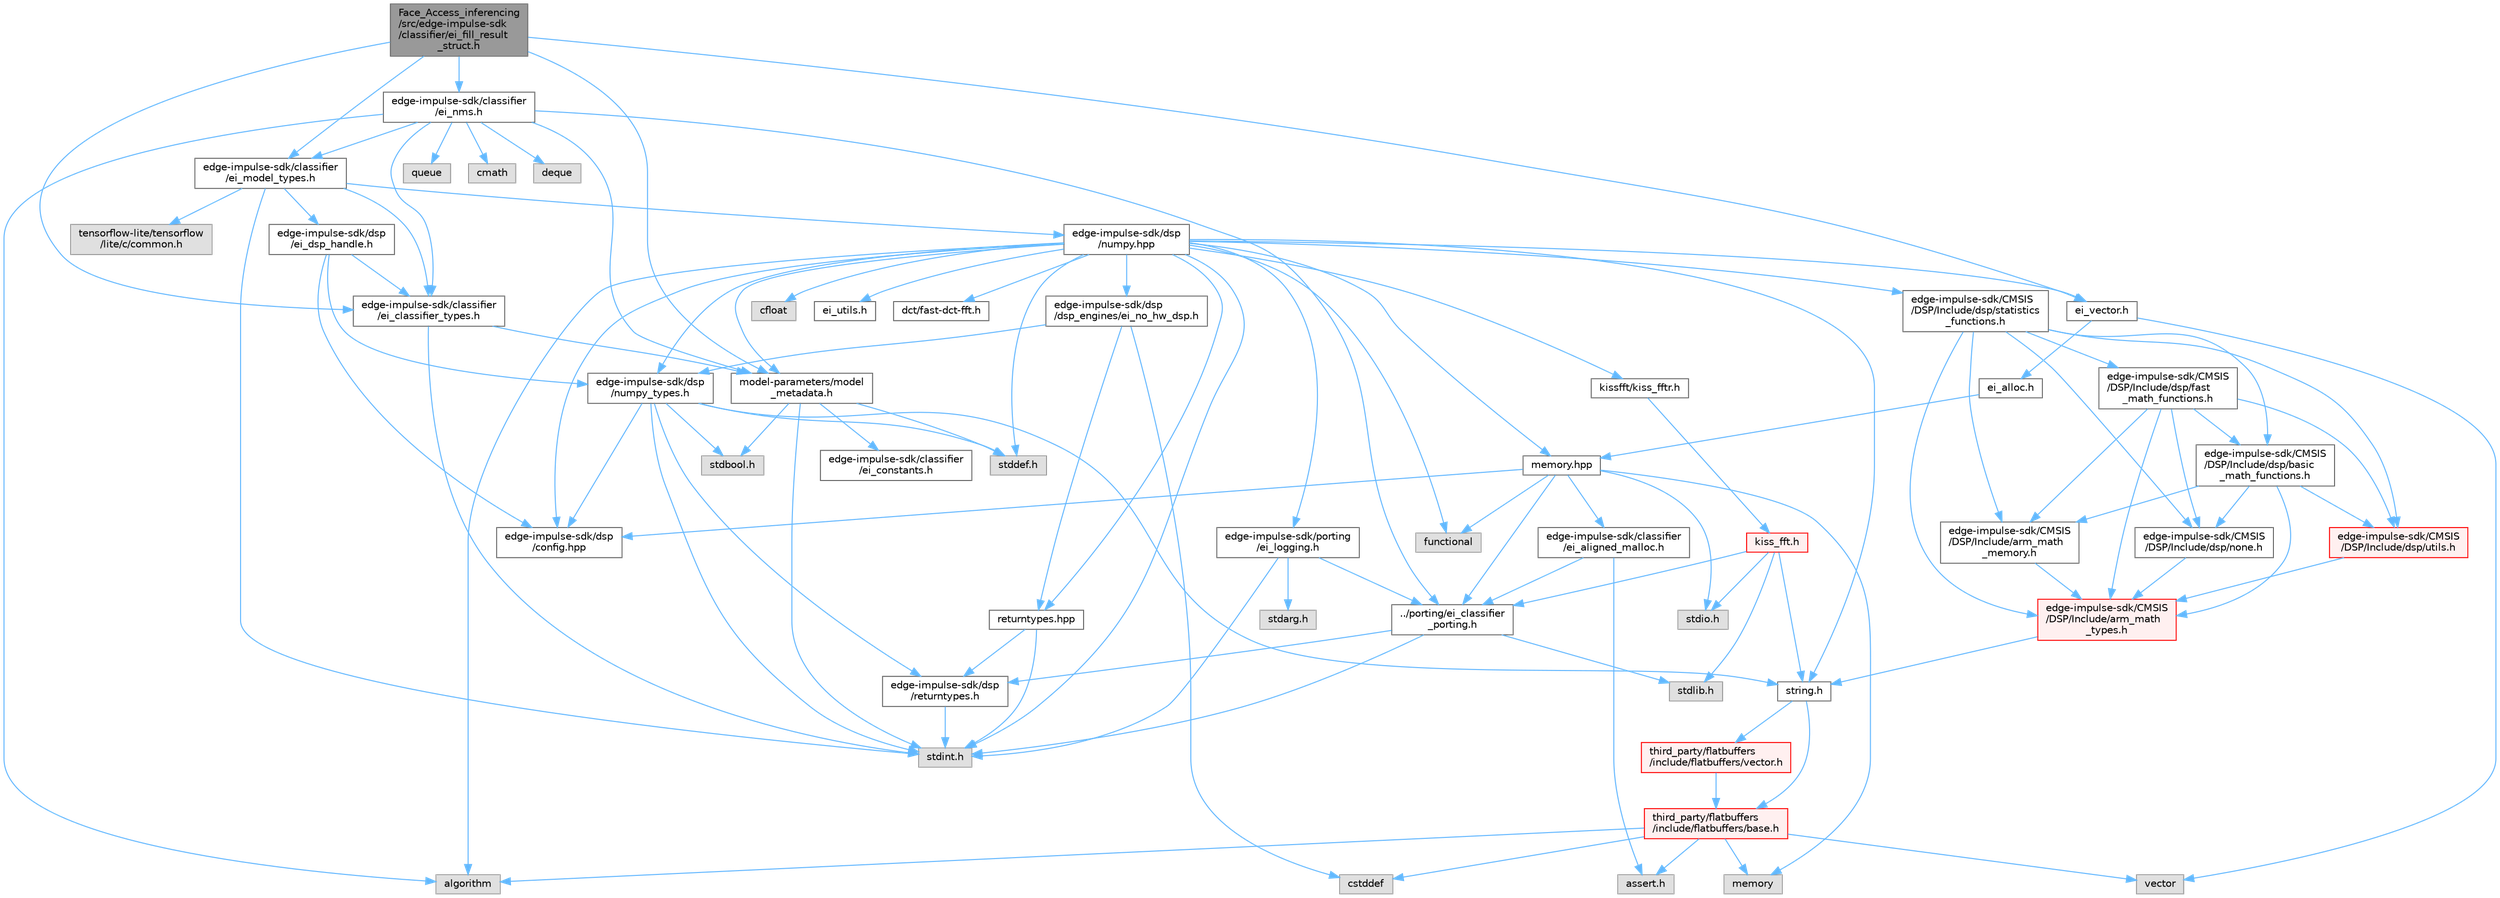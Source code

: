 digraph "Face_Access_inferencing/src/edge-impulse-sdk/classifier/ei_fill_result_struct.h"
{
 // LATEX_PDF_SIZE
  bgcolor="transparent";
  edge [fontname=Helvetica,fontsize=10,labelfontname=Helvetica,labelfontsize=10];
  node [fontname=Helvetica,fontsize=10,shape=box,height=0.2,width=0.4];
  Node1 [id="Node000001",label="Face_Access_inferencing\l/src/edge-impulse-sdk\l/classifier/ei_fill_result\l_struct.h",height=0.2,width=0.4,color="gray40", fillcolor="grey60", style="filled", fontcolor="black",tooltip=" "];
  Node1 -> Node2 [id="edge107_Node000001_Node000002",color="steelblue1",style="solid",tooltip=" "];
  Node2 [id="Node000002",label="model-parameters/model\l_metadata.h",height=0.2,width=0.4,color="grey40", fillcolor="white", style="filled",URL="$model__metadata_8h.html",tooltip=" "];
  Node2 -> Node3 [id="edge108_Node000002_Node000003",color="steelblue1",style="solid",tooltip=" "];
  Node3 [id="Node000003",label="stdint.h",height=0.2,width=0.4,color="grey60", fillcolor="#E0E0E0", style="filled",tooltip=" "];
  Node2 -> Node4 [id="edge109_Node000002_Node000004",color="steelblue1",style="solid",tooltip=" "];
  Node4 [id="Node000004",label="stdbool.h",height=0.2,width=0.4,color="grey60", fillcolor="#E0E0E0", style="filled",tooltip=" "];
  Node2 -> Node5 [id="edge110_Node000002_Node000005",color="steelblue1",style="solid",tooltip=" "];
  Node5 [id="Node000005",label="stddef.h",height=0.2,width=0.4,color="grey60", fillcolor="#E0E0E0", style="filled",tooltip=" "];
  Node2 -> Node6 [id="edge111_Node000002_Node000006",color="steelblue1",style="solid",tooltip=" "];
  Node6 [id="Node000006",label="edge-impulse-sdk/classifier\l/ei_constants.h",height=0.2,width=0.4,color="grey40", fillcolor="white", style="filled",URL="$ei__constants_8h.html",tooltip=" "];
  Node1 -> Node7 [id="edge112_Node000001_Node000007",color="steelblue1",style="solid",tooltip=" "];
  Node7 [id="Node000007",label="edge-impulse-sdk/classifier\l/ei_model_types.h",height=0.2,width=0.4,color="grey40", fillcolor="white", style="filled",URL="$ei__model__types_8h.html",tooltip=" "];
  Node7 -> Node3 [id="edge113_Node000007_Node000003",color="steelblue1",style="solid",tooltip=" "];
  Node7 -> Node8 [id="edge114_Node000007_Node000008",color="steelblue1",style="solid",tooltip=" "];
  Node8 [id="Node000008",label="edge-impulse-sdk/classifier\l/ei_classifier_types.h",height=0.2,width=0.4,color="grey40", fillcolor="white", style="filled",URL="$ei__classifier__types_8h.html",tooltip=" "];
  Node8 -> Node3 [id="edge115_Node000008_Node000003",color="steelblue1",style="solid",tooltip=" "];
  Node8 -> Node2 [id="edge116_Node000008_Node000002",color="steelblue1",style="solid",tooltip=" "];
  Node7 -> Node9 [id="edge117_Node000007_Node000009",color="steelblue1",style="solid",tooltip=" "];
  Node9 [id="Node000009",label="edge-impulse-sdk/dsp\l/ei_dsp_handle.h",height=0.2,width=0.4,color="grey40", fillcolor="white", style="filled",URL="$ei__dsp__handle_8h.html",tooltip=" "];
  Node9 -> Node10 [id="edge118_Node000009_Node000010",color="steelblue1",style="solid",tooltip=" "];
  Node10 [id="Node000010",label="edge-impulse-sdk/dsp\l/config.hpp",height=0.2,width=0.4,color="grey40", fillcolor="white", style="filled",URL="$config_8hpp.html",tooltip=" "];
  Node9 -> Node11 [id="edge119_Node000009_Node000011",color="steelblue1",style="solid",tooltip=" "];
  Node11 [id="Node000011",label="edge-impulse-sdk/dsp\l/numpy_types.h",height=0.2,width=0.4,color="grey40", fillcolor="white", style="filled",URL="$numpy__types_8h.html",tooltip=" "];
  Node11 -> Node3 [id="edge120_Node000011_Node000003",color="steelblue1",style="solid",tooltip=" "];
  Node11 -> Node4 [id="edge121_Node000011_Node000004",color="steelblue1",style="solid",tooltip=" "];
  Node11 -> Node12 [id="edge122_Node000011_Node000012",color="steelblue1",style="solid",tooltip=" "];
  Node12 [id="Node000012",label="string.h",height=0.2,width=0.4,color="grey40", fillcolor="white", style="filled",URL="$string_8h.html",tooltip=" "];
  Node12 -> Node13 [id="edge123_Node000012_Node000013",color="steelblue1",style="solid",tooltip=" "];
  Node13 [id="Node000013",label="third_party/flatbuffers\l/include/flatbuffers/base.h",height=0.2,width=0.4,color="red", fillcolor="#FFF0F0", style="filled",URL="$base_8h.html",tooltip=" "];
  Node13 -> Node14 [id="edge124_Node000013_Node000014",color="steelblue1",style="solid",tooltip=" "];
  Node14 [id="Node000014",label="assert.h",height=0.2,width=0.4,color="grey60", fillcolor="#E0E0E0", style="filled",tooltip=" "];
  Node13 -> Node16 [id="edge125_Node000013_Node000016",color="steelblue1",style="solid",tooltip=" "];
  Node16 [id="Node000016",label="cstddef",height=0.2,width=0.4,color="grey60", fillcolor="#E0E0E0", style="filled",tooltip=" "];
  Node13 -> Node22 [id="edge126_Node000013_Node000022",color="steelblue1",style="solid",tooltip=" "];
  Node22 [id="Node000022",label="vector",height=0.2,width=0.4,color="grey60", fillcolor="#E0E0E0", style="filled",tooltip=" "];
  Node13 -> Node24 [id="edge127_Node000013_Node000024",color="steelblue1",style="solid",tooltip=" "];
  Node24 [id="Node000024",label="algorithm",height=0.2,width=0.4,color="grey60", fillcolor="#E0E0E0", style="filled",tooltip=" "];
  Node13 -> Node26 [id="edge128_Node000013_Node000026",color="steelblue1",style="solid",tooltip=" "];
  Node26 [id="Node000026",label="memory",height=0.2,width=0.4,color="grey60", fillcolor="#E0E0E0", style="filled",tooltip=" "];
  Node12 -> Node27 [id="edge129_Node000012_Node000027",color="steelblue1",style="solid",tooltip=" "];
  Node27 [id="Node000027",label="third_party/flatbuffers\l/include/flatbuffers/vector.h",height=0.2,width=0.4,color="red", fillcolor="#FFF0F0", style="filled",URL="$vector_8h.html",tooltip=" "];
  Node27 -> Node13 [id="edge130_Node000027_Node000013",color="steelblue1",style="solid",tooltip=" "];
  Node11 -> Node5 [id="edge131_Node000011_Node000005",color="steelblue1",style="solid",tooltip=" "];
  Node11 -> Node10 [id="edge132_Node000011_Node000010",color="steelblue1",style="solid",tooltip=" "];
  Node11 -> Node31 [id="edge133_Node000011_Node000031",color="steelblue1",style="solid",tooltip=" "];
  Node31 [id="Node000031",label="edge-impulse-sdk/dsp\l/returntypes.h",height=0.2,width=0.4,color="grey40", fillcolor="white", style="filled",URL="$returntypes_8h.html",tooltip=" "];
  Node31 -> Node3 [id="edge134_Node000031_Node000003",color="steelblue1",style="solid",tooltip=" "];
  Node9 -> Node8 [id="edge135_Node000009_Node000008",color="steelblue1",style="solid",tooltip=" "];
  Node7 -> Node32 [id="edge136_Node000007_Node000032",color="steelblue1",style="solid",tooltip=" "];
  Node32 [id="Node000032",label="edge-impulse-sdk/dsp\l/numpy.hpp",height=0.2,width=0.4,color="grey40", fillcolor="white", style="filled",URL="$numpy_8hpp.html",tooltip=" "];
  Node32 -> Node3 [id="edge137_Node000032_Node000003",color="steelblue1",style="solid",tooltip=" "];
  Node32 -> Node12 [id="edge138_Node000032_Node000012",color="steelblue1",style="solid",tooltip=" "];
  Node32 -> Node5 [id="edge139_Node000032_Node000005",color="steelblue1",style="solid",tooltip=" "];
  Node32 -> Node33 [id="edge140_Node000032_Node000033",color="steelblue1",style="solid",tooltip=" "];
  Node33 [id="Node000033",label="cfloat",height=0.2,width=0.4,color="grey60", fillcolor="#E0E0E0", style="filled",tooltip=" "];
  Node32 -> Node34 [id="edge141_Node000032_Node000034",color="steelblue1",style="solid",tooltip=" "];
  Node34 [id="Node000034",label="ei_vector.h",height=0.2,width=0.4,color="grey40", fillcolor="white", style="filled",URL="$ei__vector_8h.html",tooltip=" "];
  Node34 -> Node35 [id="edge142_Node000034_Node000035",color="steelblue1",style="solid",tooltip=" "];
  Node35 [id="Node000035",label="ei_alloc.h",height=0.2,width=0.4,color="grey40", fillcolor="white", style="filled",URL="$ei__alloc_8h.html",tooltip=" "];
  Node35 -> Node36 [id="edge143_Node000035_Node000036",color="steelblue1",style="solid",tooltip=" "];
  Node36 [id="Node000036",label="memory.hpp",height=0.2,width=0.4,color="grey40", fillcolor="white", style="filled",URL="$memory_8hpp.html",tooltip=" "];
  Node36 -> Node37 [id="edge144_Node000036_Node000037",color="steelblue1",style="solid",tooltip=" "];
  Node37 [id="Node000037",label="functional",height=0.2,width=0.4,color="grey60", fillcolor="#E0E0E0", style="filled",tooltip=" "];
  Node36 -> Node38 [id="edge145_Node000036_Node000038",color="steelblue1",style="solid",tooltip=" "];
  Node38 [id="Node000038",label="stdio.h",height=0.2,width=0.4,color="grey60", fillcolor="#E0E0E0", style="filled",tooltip=" "];
  Node36 -> Node26 [id="edge146_Node000036_Node000026",color="steelblue1",style="solid",tooltip=" "];
  Node36 -> Node39 [id="edge147_Node000036_Node000039",color="steelblue1",style="solid",tooltip=" "];
  Node39 [id="Node000039",label="../porting/ei_classifier\l_porting.h",height=0.2,width=0.4,color="grey40", fillcolor="white", style="filled",URL="$ei__classifier__porting_8h.html",tooltip=" "];
  Node39 -> Node3 [id="edge148_Node000039_Node000003",color="steelblue1",style="solid",tooltip=" "];
  Node39 -> Node40 [id="edge149_Node000039_Node000040",color="steelblue1",style="solid",tooltip=" "];
  Node40 [id="Node000040",label="stdlib.h",height=0.2,width=0.4,color="grey60", fillcolor="#E0E0E0", style="filled",tooltip=" "];
  Node39 -> Node31 [id="edge150_Node000039_Node000031",color="steelblue1",style="solid",tooltip=" "];
  Node36 -> Node41 [id="edge151_Node000036_Node000041",color="steelblue1",style="solid",tooltip=" "];
  Node41 [id="Node000041",label="edge-impulse-sdk/classifier\l/ei_aligned_malloc.h",height=0.2,width=0.4,color="grey40", fillcolor="white", style="filled",URL="$ei__aligned__malloc_8h.html",tooltip=" "];
  Node41 -> Node14 [id="edge152_Node000041_Node000014",color="steelblue1",style="solid",tooltip=" "];
  Node41 -> Node39 [id="edge153_Node000041_Node000039",color="steelblue1",style="solid",tooltip=" "];
  Node36 -> Node10 [id="edge154_Node000036_Node000010",color="steelblue1",style="solid",tooltip=" "];
  Node34 -> Node22 [id="edge155_Node000034_Node000022",color="steelblue1",style="solid",tooltip=" "];
  Node32 -> Node24 [id="edge156_Node000032_Node000024",color="steelblue1",style="solid",tooltip=" "];
  Node32 -> Node11 [id="edge157_Node000032_Node000011",color="steelblue1",style="solid",tooltip=" "];
  Node32 -> Node10 [id="edge158_Node000032_Node000010",color="steelblue1",style="solid",tooltip=" "];
  Node32 -> Node42 [id="edge159_Node000032_Node000042",color="steelblue1",style="solid",tooltip=" "];
  Node42 [id="Node000042",label="returntypes.hpp",height=0.2,width=0.4,color="grey40", fillcolor="white", style="filled",URL="$returntypes_8hpp.html",tooltip=" "];
  Node42 -> Node3 [id="edge160_Node000042_Node000003",color="steelblue1",style="solid",tooltip=" "];
  Node42 -> Node31 [id="edge161_Node000042_Node000031",color="steelblue1",style="solid",tooltip=" "];
  Node32 -> Node36 [id="edge162_Node000032_Node000036",color="steelblue1",style="solid",tooltip=" "];
  Node32 -> Node43 [id="edge163_Node000032_Node000043",color="steelblue1",style="solid",tooltip=" "];
  Node43 [id="Node000043",label="ei_utils.h",height=0.2,width=0.4,color="grey40", fillcolor="white", style="filled",URL="$ei__utils_8h.html",tooltip=" "];
  Node32 -> Node44 [id="edge164_Node000032_Node000044",color="steelblue1",style="solid",tooltip=" "];
  Node44 [id="Node000044",label="dct/fast-dct-fft.h",height=0.2,width=0.4,color="grey40", fillcolor="white", style="filled",URL="$fast-dct-fft_8h.html",tooltip=" "];
  Node32 -> Node45 [id="edge165_Node000032_Node000045",color="steelblue1",style="solid",tooltip=" "];
  Node45 [id="Node000045",label="kissfft/kiss_fftr.h",height=0.2,width=0.4,color="grey40", fillcolor="white", style="filled",URL="$_face___access__inferencing_2src_2edge-impulse-sdk_2dsp_2kissfft_2kiss__fftr_8h.html",tooltip=" "];
  Node45 -> Node46 [id="edge166_Node000045_Node000046",color="steelblue1",style="solid",tooltip=" "];
  Node46 [id="Node000046",label="kiss_fft.h",height=0.2,width=0.4,color="red", fillcolor="#FFF0F0", style="filled",URL="$_face___access__inferencing_2src_2edge-impulse-sdk_2dsp_2kissfft_2kiss__fft_8h.html",tooltip=" "];
  Node46 -> Node40 [id="edge167_Node000046_Node000040",color="steelblue1",style="solid",tooltip=" "];
  Node46 -> Node38 [id="edge168_Node000046_Node000038",color="steelblue1",style="solid",tooltip=" "];
  Node46 -> Node12 [id="edge169_Node000046_Node000012",color="steelblue1",style="solid",tooltip=" "];
  Node46 -> Node39 [id="edge170_Node000046_Node000039",color="steelblue1",style="solid",tooltip=" "];
  Node32 -> Node48 [id="edge171_Node000032_Node000048",color="steelblue1",style="solid",tooltip=" "];
  Node48 [id="Node000048",label="edge-impulse-sdk/porting\l/ei_logging.h",height=0.2,width=0.4,color="grey40", fillcolor="white", style="filled",URL="$ei__logging_8h.html",tooltip=" "];
  Node48 -> Node3 [id="edge172_Node000048_Node000003",color="steelblue1",style="solid",tooltip=" "];
  Node48 -> Node49 [id="edge173_Node000048_Node000049",color="steelblue1",style="solid",tooltip=" "];
  Node49 [id="Node000049",label="stdarg.h",height=0.2,width=0.4,color="grey60", fillcolor="#E0E0E0", style="filled",tooltip=" "];
  Node48 -> Node39 [id="edge174_Node000048_Node000039",color="steelblue1",style="solid",tooltip=" "];
  Node32 -> Node2 [id="edge175_Node000032_Node000002",color="steelblue1",style="solid",tooltip=" "];
  Node32 -> Node50 [id="edge176_Node000032_Node000050",color="steelblue1",style="solid",tooltip=" "];
  Node50 [id="Node000050",label="edge-impulse-sdk/dsp\l/dsp_engines/ei_no_hw_dsp.h",height=0.2,width=0.4,color="grey40", fillcolor="white", style="filled",URL="$ei__no__hw__dsp_8h.html",tooltip=" "];
  Node50 -> Node16 [id="edge177_Node000050_Node000016",color="steelblue1",style="solid",tooltip=" "];
  Node50 -> Node42 [id="edge178_Node000050_Node000042",color="steelblue1",style="solid",tooltip=" "];
  Node50 -> Node11 [id="edge179_Node000050_Node000011",color="steelblue1",style="solid",tooltip=" "];
  Node32 -> Node51 [id="edge180_Node000032_Node000051",color="steelblue1",style="solid",tooltip=" "];
  Node51 [id="Node000051",label="edge-impulse-sdk/CMSIS\l/DSP/Include/dsp/statistics\l_functions.h",height=0.2,width=0.4,color="grey40", fillcolor="white", style="filled",URL="$statistics__functions_8h.html",tooltip=" "];
  Node51 -> Node52 [id="edge181_Node000051_Node000052",color="steelblue1",style="solid",tooltip=" "];
  Node52 [id="Node000052",label="edge-impulse-sdk/CMSIS\l/DSP/Include/arm_math\l_types.h",height=0.2,width=0.4,color="red", fillcolor="#FFF0F0", style="filled",URL="$arm__math__types_8h.html",tooltip=" "];
  Node52 -> Node12 [id="edge182_Node000052_Node000012",color="steelblue1",style="solid",tooltip=" "];
  Node51 -> Node56 [id="edge183_Node000051_Node000056",color="steelblue1",style="solid",tooltip=" "];
  Node56 [id="Node000056",label="edge-impulse-sdk/CMSIS\l/DSP/Include/arm_math\l_memory.h",height=0.2,width=0.4,color="grey40", fillcolor="white", style="filled",URL="$arm__math__memory_8h.html",tooltip=" "];
  Node56 -> Node52 [id="edge184_Node000056_Node000052",color="steelblue1",style="solid",tooltip=" "];
  Node51 -> Node57 [id="edge185_Node000051_Node000057",color="steelblue1",style="solid",tooltip=" "];
  Node57 [id="Node000057",label="edge-impulse-sdk/CMSIS\l/DSP/Include/dsp/none.h",height=0.2,width=0.4,color="grey40", fillcolor="white", style="filled",URL="$none_8h.html",tooltip=" "];
  Node57 -> Node52 [id="edge186_Node000057_Node000052",color="steelblue1",style="solid",tooltip=" "];
  Node51 -> Node58 [id="edge187_Node000051_Node000058",color="steelblue1",style="solid",tooltip=" "];
  Node58 [id="Node000058",label="edge-impulse-sdk/CMSIS\l/DSP/Include/dsp/utils.h",height=0.2,width=0.4,color="red", fillcolor="#FFF0F0", style="filled",URL="$utils_8h.html",tooltip=" "];
  Node58 -> Node52 [id="edge188_Node000058_Node000052",color="steelblue1",style="solid",tooltip=" "];
  Node51 -> Node59 [id="edge189_Node000051_Node000059",color="steelblue1",style="solid",tooltip=" "];
  Node59 [id="Node000059",label="edge-impulse-sdk/CMSIS\l/DSP/Include/dsp/basic\l_math_functions.h",height=0.2,width=0.4,color="grey40", fillcolor="white", style="filled",URL="$basic__math__functions_8h.html",tooltip=" "];
  Node59 -> Node52 [id="edge190_Node000059_Node000052",color="steelblue1",style="solid",tooltip=" "];
  Node59 -> Node56 [id="edge191_Node000059_Node000056",color="steelblue1",style="solid",tooltip=" "];
  Node59 -> Node57 [id="edge192_Node000059_Node000057",color="steelblue1",style="solid",tooltip=" "];
  Node59 -> Node58 [id="edge193_Node000059_Node000058",color="steelblue1",style="solid",tooltip=" "];
  Node51 -> Node60 [id="edge194_Node000051_Node000060",color="steelblue1",style="solid",tooltip=" "];
  Node60 [id="Node000060",label="edge-impulse-sdk/CMSIS\l/DSP/Include/dsp/fast\l_math_functions.h",height=0.2,width=0.4,color="grey40", fillcolor="white", style="filled",URL="$fast__math__functions_8h.html",tooltip=" "];
  Node60 -> Node52 [id="edge195_Node000060_Node000052",color="steelblue1",style="solid",tooltip=" "];
  Node60 -> Node56 [id="edge196_Node000060_Node000056",color="steelblue1",style="solid",tooltip=" "];
  Node60 -> Node57 [id="edge197_Node000060_Node000057",color="steelblue1",style="solid",tooltip=" "];
  Node60 -> Node58 [id="edge198_Node000060_Node000058",color="steelblue1",style="solid",tooltip=" "];
  Node60 -> Node59 [id="edge199_Node000060_Node000059",color="steelblue1",style="solid",tooltip=" "];
  Node32 -> Node37 [id="edge200_Node000032_Node000037",color="steelblue1",style="solid",tooltip=" "];
  Node7 -> Node61 [id="edge201_Node000007_Node000061",color="steelblue1",style="solid",tooltip=" "];
  Node61 [id="Node000061",label="tensorflow-lite/tensorflow\l/lite/c/common.h",height=0.2,width=0.4,color="grey60", fillcolor="#E0E0E0", style="filled",tooltip=" "];
  Node1 -> Node8 [id="edge202_Node000001_Node000008",color="steelblue1",style="solid",tooltip=" "];
  Node1 -> Node62 [id="edge203_Node000001_Node000062",color="steelblue1",style="solid",tooltip=" "];
  Node62 [id="Node000062",label="edge-impulse-sdk/classifier\l/ei_nms.h",height=0.2,width=0.4,color="grey40", fillcolor="white", style="filled",URL="$ei__nms_8h.html",tooltip=" "];
  Node62 -> Node2 [id="edge204_Node000062_Node000002",color="steelblue1",style="solid",tooltip=" "];
  Node62 -> Node7 [id="edge205_Node000062_Node000007",color="steelblue1",style="solid",tooltip=" "];
  Node62 -> Node8 [id="edge206_Node000062_Node000008",color="steelblue1",style="solid",tooltip=" "];
  Node62 -> Node39 [id="edge207_Node000062_Node000039",color="steelblue1",style="solid",tooltip=" "];
  Node62 -> Node24 [id="edge208_Node000062_Node000024",color="steelblue1",style="solid",tooltip=" "];
  Node62 -> Node63 [id="edge209_Node000062_Node000063",color="steelblue1",style="solid",tooltip=" "];
  Node63 [id="Node000063",label="cmath",height=0.2,width=0.4,color="grey60", fillcolor="#E0E0E0", style="filled",tooltip=" "];
  Node62 -> Node64 [id="edge210_Node000062_Node000064",color="steelblue1",style="solid",tooltip=" "];
  Node64 [id="Node000064",label="deque",height=0.2,width=0.4,color="grey60", fillcolor="#E0E0E0", style="filled",tooltip=" "];
  Node62 -> Node65 [id="edge211_Node000062_Node000065",color="steelblue1",style="solid",tooltip=" "];
  Node65 [id="Node000065",label="queue",height=0.2,width=0.4,color="grey60", fillcolor="#E0E0E0", style="filled",tooltip=" "];
  Node1 -> Node34 [id="edge212_Node000001_Node000034",color="steelblue1",style="solid",tooltip=" "];
}
